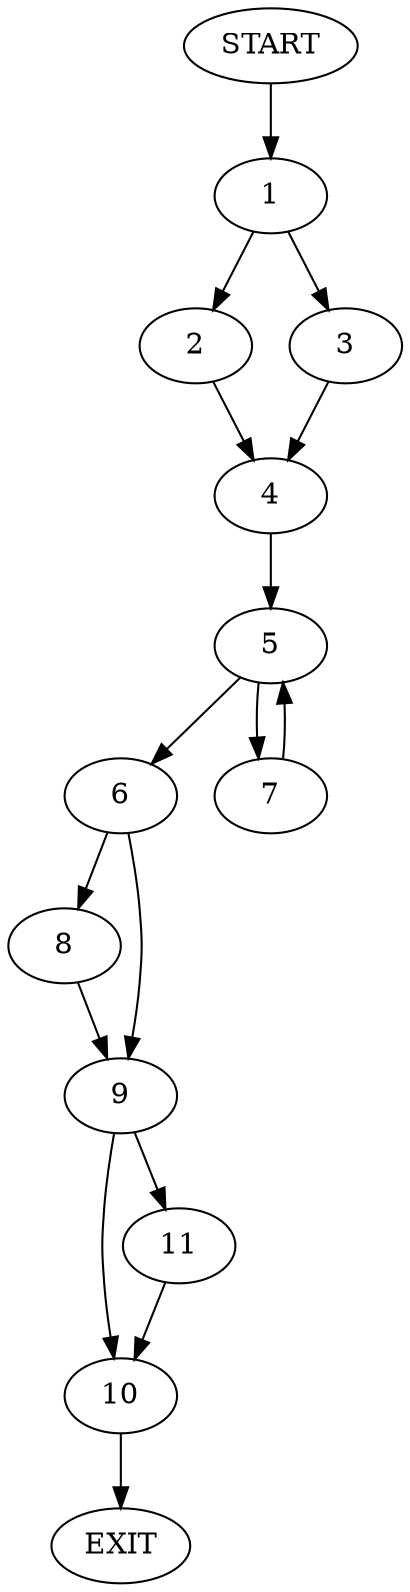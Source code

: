 digraph {
0 [label="START"]
12 [label="EXIT"]
0 -> 1
1 -> 2
1 -> 3
3 -> 4
2 -> 4
4 -> 5
5 -> 6
5 -> 7
7 -> 5
6 -> 8
6 -> 9
8 -> 9
9 -> 10
9 -> 11
10 -> 12
11 -> 10
}
